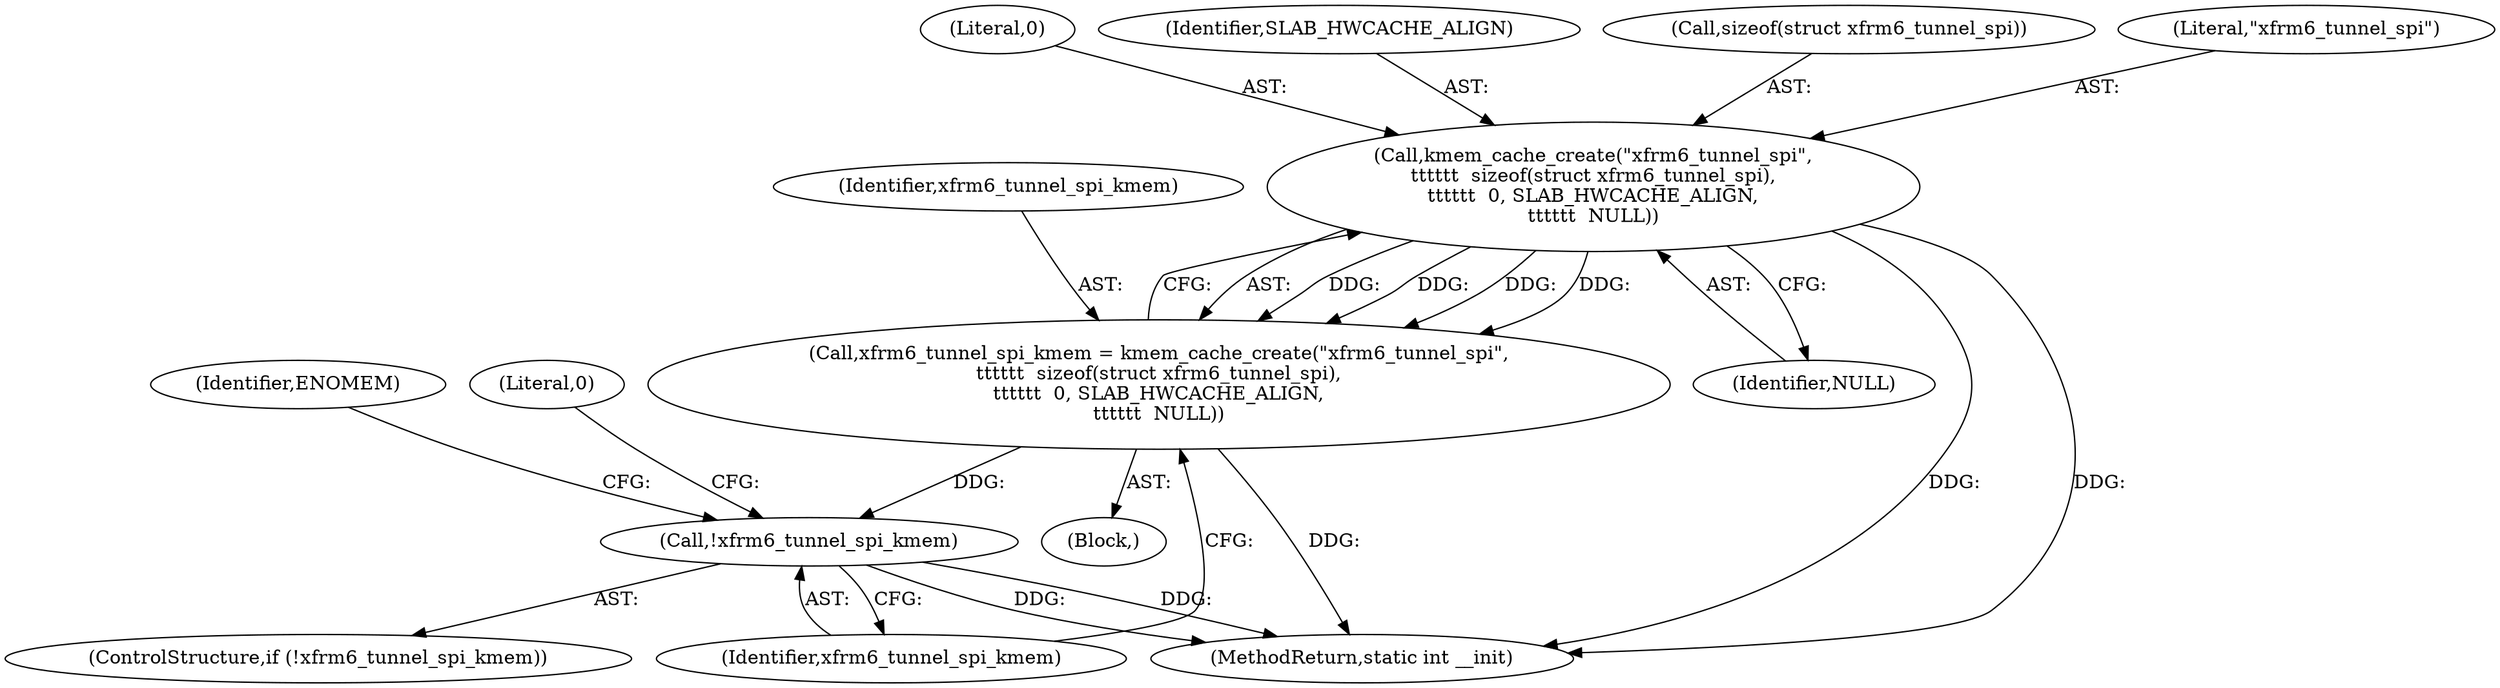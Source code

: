 digraph "1_linux_d5aa407f59f5b83d2c50ec88f5bf56d40f1f8978_5@API" {
"1000105" [label="(Call,kmem_cache_create(\"xfrm6_tunnel_spi\",\n\t\t\t\t\t\t  sizeof(struct xfrm6_tunnel_spi),\n\t\t\t\t\t\t  0, SLAB_HWCACHE_ALIGN,\n\t\t\t\t\t\t  NULL))"];
"1000103" [label="(Call,xfrm6_tunnel_spi_kmem = kmem_cache_create(\"xfrm6_tunnel_spi\",\n\t\t\t\t\t\t  sizeof(struct xfrm6_tunnel_spi),\n\t\t\t\t\t\t  0, SLAB_HWCACHE_ALIGN,\n\t\t\t\t\t\t  NULL))"];
"1000113" [label="(Call,!xfrm6_tunnel_spi_kmem)"];
"1000109" [label="(Literal,0)"];
"1000110" [label="(Identifier,SLAB_HWCACHE_ALIGN)"];
"1000112" [label="(ControlStructure,if (!xfrm6_tunnel_spi_kmem))"];
"1000111" [label="(Identifier,NULL)"];
"1000107" [label="(Call,sizeof(struct xfrm6_tunnel_spi))"];
"1000104" [label="(Identifier,xfrm6_tunnel_spi_kmem)"];
"1000102" [label="(Block,)"];
"1000114" [label="(Identifier,xfrm6_tunnel_spi_kmem)"];
"1000105" [label="(Call,kmem_cache_create(\"xfrm6_tunnel_spi\",\n\t\t\t\t\t\t  sizeof(struct xfrm6_tunnel_spi),\n\t\t\t\t\t\t  0, SLAB_HWCACHE_ALIGN,\n\t\t\t\t\t\t  NULL))"];
"1000113" [label="(Call,!xfrm6_tunnel_spi_kmem)"];
"1000120" [label="(MethodReturn,static int __init)"];
"1000117" [label="(Identifier,ENOMEM)"];
"1000119" [label="(Literal,0)"];
"1000103" [label="(Call,xfrm6_tunnel_spi_kmem = kmem_cache_create(\"xfrm6_tunnel_spi\",\n\t\t\t\t\t\t  sizeof(struct xfrm6_tunnel_spi),\n\t\t\t\t\t\t  0, SLAB_HWCACHE_ALIGN,\n\t\t\t\t\t\t  NULL))"];
"1000106" [label="(Literal,\"xfrm6_tunnel_spi\")"];
"1000105" -> "1000103"  [label="AST: "];
"1000105" -> "1000111"  [label="CFG: "];
"1000106" -> "1000105"  [label="AST: "];
"1000107" -> "1000105"  [label="AST: "];
"1000109" -> "1000105"  [label="AST: "];
"1000110" -> "1000105"  [label="AST: "];
"1000111" -> "1000105"  [label="AST: "];
"1000103" -> "1000105"  [label="CFG: "];
"1000105" -> "1000120"  [label="DDG: "];
"1000105" -> "1000120"  [label="DDG: "];
"1000105" -> "1000103"  [label="DDG: "];
"1000105" -> "1000103"  [label="DDG: "];
"1000105" -> "1000103"  [label="DDG: "];
"1000105" -> "1000103"  [label="DDG: "];
"1000103" -> "1000102"  [label="AST: "];
"1000104" -> "1000103"  [label="AST: "];
"1000114" -> "1000103"  [label="CFG: "];
"1000103" -> "1000120"  [label="DDG: "];
"1000103" -> "1000113"  [label="DDG: "];
"1000113" -> "1000112"  [label="AST: "];
"1000113" -> "1000114"  [label="CFG: "];
"1000114" -> "1000113"  [label="AST: "];
"1000117" -> "1000113"  [label="CFG: "];
"1000119" -> "1000113"  [label="CFG: "];
"1000113" -> "1000120"  [label="DDG: "];
"1000113" -> "1000120"  [label="DDG: "];
}
